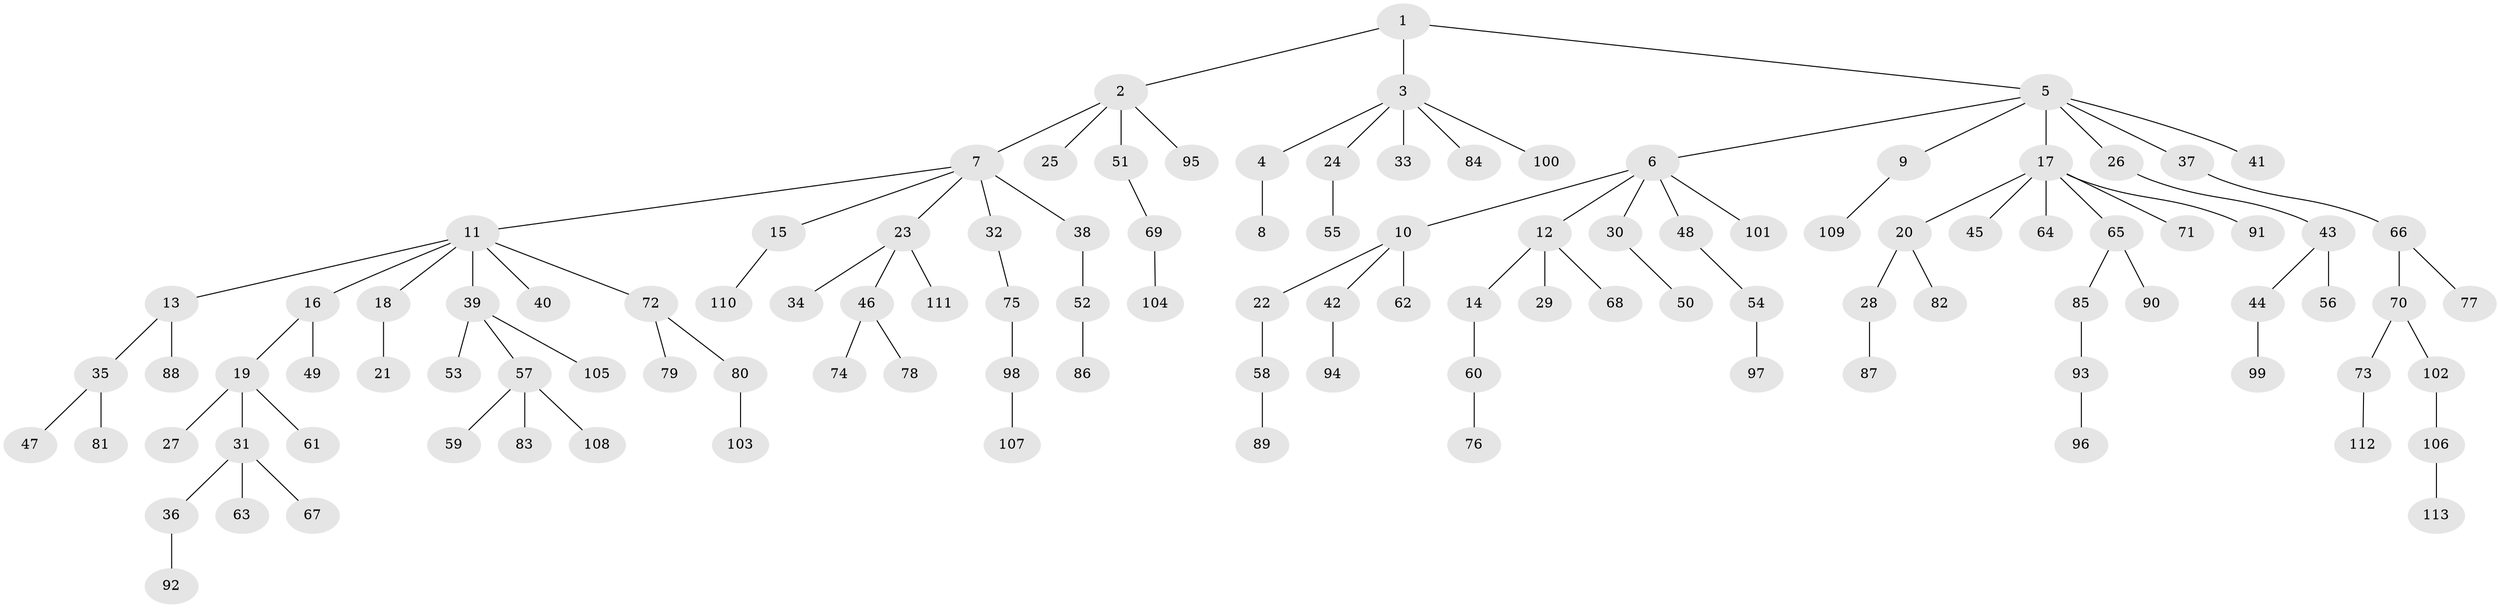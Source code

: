 // coarse degree distribution, {8: 0.0375, 5: 0.0125, 6: 0.05, 1: 0.625, 4: 0.0125, 3: 0.1125, 2: 0.15}
// Generated by graph-tools (version 1.1) at 2025/52/02/27/25 19:52:10]
// undirected, 113 vertices, 112 edges
graph export_dot {
graph [start="1"]
  node [color=gray90,style=filled];
  1;
  2;
  3;
  4;
  5;
  6;
  7;
  8;
  9;
  10;
  11;
  12;
  13;
  14;
  15;
  16;
  17;
  18;
  19;
  20;
  21;
  22;
  23;
  24;
  25;
  26;
  27;
  28;
  29;
  30;
  31;
  32;
  33;
  34;
  35;
  36;
  37;
  38;
  39;
  40;
  41;
  42;
  43;
  44;
  45;
  46;
  47;
  48;
  49;
  50;
  51;
  52;
  53;
  54;
  55;
  56;
  57;
  58;
  59;
  60;
  61;
  62;
  63;
  64;
  65;
  66;
  67;
  68;
  69;
  70;
  71;
  72;
  73;
  74;
  75;
  76;
  77;
  78;
  79;
  80;
  81;
  82;
  83;
  84;
  85;
  86;
  87;
  88;
  89;
  90;
  91;
  92;
  93;
  94;
  95;
  96;
  97;
  98;
  99;
  100;
  101;
  102;
  103;
  104;
  105;
  106;
  107;
  108;
  109;
  110;
  111;
  112;
  113;
  1 -- 2;
  1 -- 3;
  1 -- 5;
  2 -- 7;
  2 -- 25;
  2 -- 51;
  2 -- 95;
  3 -- 4;
  3 -- 24;
  3 -- 33;
  3 -- 84;
  3 -- 100;
  4 -- 8;
  5 -- 6;
  5 -- 9;
  5 -- 17;
  5 -- 26;
  5 -- 37;
  5 -- 41;
  6 -- 10;
  6 -- 12;
  6 -- 30;
  6 -- 48;
  6 -- 101;
  7 -- 11;
  7 -- 15;
  7 -- 23;
  7 -- 32;
  7 -- 38;
  9 -- 109;
  10 -- 22;
  10 -- 42;
  10 -- 62;
  11 -- 13;
  11 -- 16;
  11 -- 18;
  11 -- 39;
  11 -- 40;
  11 -- 72;
  12 -- 14;
  12 -- 29;
  12 -- 68;
  13 -- 35;
  13 -- 88;
  14 -- 60;
  15 -- 110;
  16 -- 19;
  16 -- 49;
  17 -- 20;
  17 -- 45;
  17 -- 64;
  17 -- 65;
  17 -- 71;
  17 -- 91;
  18 -- 21;
  19 -- 27;
  19 -- 31;
  19 -- 61;
  20 -- 28;
  20 -- 82;
  22 -- 58;
  23 -- 34;
  23 -- 46;
  23 -- 111;
  24 -- 55;
  26 -- 43;
  28 -- 87;
  30 -- 50;
  31 -- 36;
  31 -- 63;
  31 -- 67;
  32 -- 75;
  35 -- 47;
  35 -- 81;
  36 -- 92;
  37 -- 66;
  38 -- 52;
  39 -- 53;
  39 -- 57;
  39 -- 105;
  42 -- 94;
  43 -- 44;
  43 -- 56;
  44 -- 99;
  46 -- 74;
  46 -- 78;
  48 -- 54;
  51 -- 69;
  52 -- 86;
  54 -- 97;
  57 -- 59;
  57 -- 83;
  57 -- 108;
  58 -- 89;
  60 -- 76;
  65 -- 85;
  65 -- 90;
  66 -- 70;
  66 -- 77;
  69 -- 104;
  70 -- 73;
  70 -- 102;
  72 -- 79;
  72 -- 80;
  73 -- 112;
  75 -- 98;
  80 -- 103;
  85 -- 93;
  93 -- 96;
  98 -- 107;
  102 -- 106;
  106 -- 113;
}
